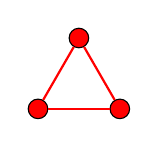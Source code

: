 \begin{tikzpicture}
  \node[circle,fill=red,inner sep=2.5pt,draw] (a) at (90:0.6cm) {};
  \node[circle,fill=red,inner sep=2.5pt,draw] (b) at (210:0.6cm) {};
  \node[circle,fill=red,inner sep=2.5pt,draw] (c) at (330:0.6cm) {};
  \draw[red, thick] (a) -- (b);
  \draw[red, thick] (b) -- (c);
  \draw[red, thick] (c) -- (a);
\end{tikzpicture}

